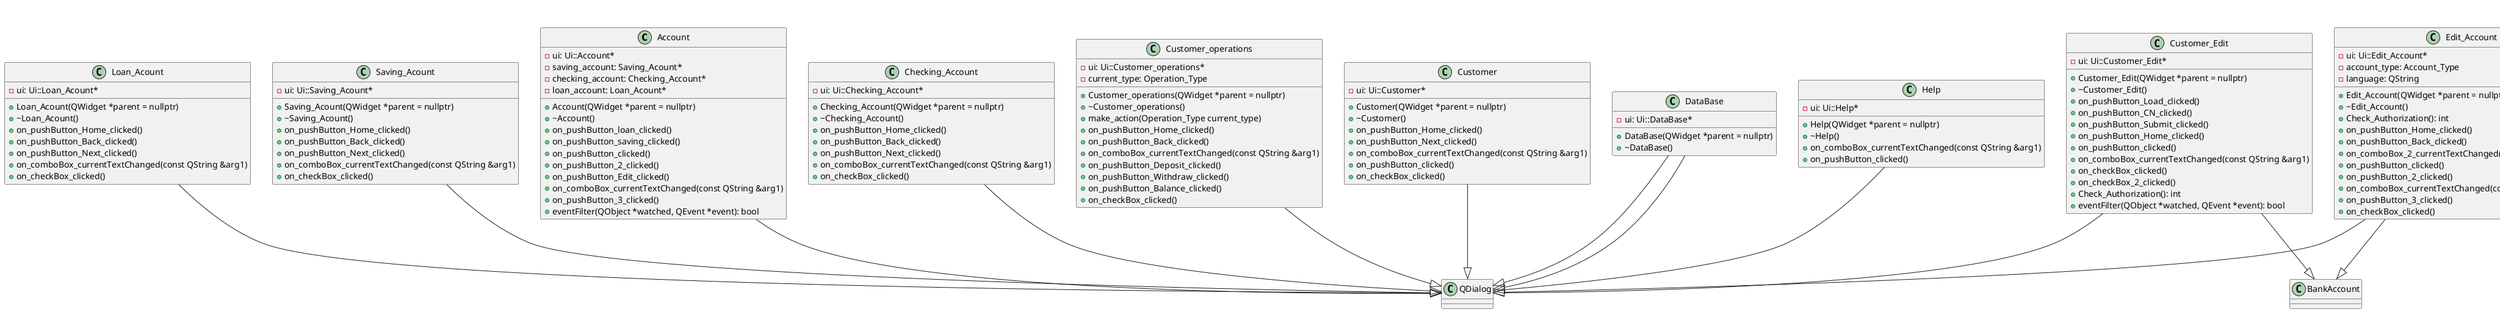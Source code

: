 @startuml
class Account {
    - ui: Ui::Account*
    - saving_account: Saving_Acount*
    - checking_account: Checking_Account*
    - loan_account: Loan_Acount*
    + Account(QWidget *parent = nullptr)
    + ~Account()
    + on_pushButton_loan_clicked()
    + on_pushButton_saving_clicked()
    + on_pushButton_clicked()
    + on_pushButton_2_clicked()
    + on_pushButton_Edit_clicked()
    + on_comboBox_currentTextChanged(const QString &arg1)
    + on_pushButton_3_clicked()
    + eventFilter(QObject *watched, QEvent *event): bool
}

class Checking_Account {
    - ui: Ui::Checking_Account*
    + Checking_Account(QWidget *parent = nullptr)
    + ~Checking_Account()
    + on_pushButton_Home_clicked()
    + on_pushButton_Back_clicked()
    + on_pushButton_Next_clicked()
    + on_comboBox_currentTextChanged(const QString &arg1)
    + on_checkBox_clicked()
}

class Customer_Edit {
    - ui: Ui::Customer_Edit*
    + Customer_Edit(QWidget *parent = nullptr)
    + ~Customer_Edit()
    + on_pushButton_Load_clicked()
    + on_pushButton_CN_clicked()
    + on_pushButton_Submit_clicked()
    + on_pushButton_Home_clicked()
    + on_pushButton_clicked()
    + on_comboBox_currentTextChanged(const QString &arg1)
    + on_checkBox_clicked()
    + on_checkBox_2_clicked()
    + Check_Authorization(): int
    + eventFilter(QObject *watched, QEvent *event): bool
}

class Customer_operations {
    - ui: Ui::Customer_operations*
    - current_type: Operation_Type
    + Customer_operations(QWidget *parent = nullptr)
    + ~Customer_operations()
    + make_action(Operation_Type current_type)
    + on_pushButton_Home_clicked()
    + on_pushButton_Back_clicked()
    + on_comboBox_currentTextChanged(const QString &arg1)
    + on_pushButton_Deposit_clicked()
    + on_pushButton_Withdraw_clicked()
    + on_pushButton_Balance_clicked()
    + on_checkBox_clicked()
}

class Customer {
    - ui: Ui::Customer*
    + Customer(QWidget *parent = nullptr)
    + ~Customer()
    + on_pushButton_Home_clicked()
    + on_pushButton_Next_clicked()
    + on_comboBox_currentTextChanged(const QString &arg1)
    + on_pushButton_clicked()
    + on_checkBox_clicked()
}

class DataBase {
    - ui: Ui::DataBase*
    + DataBase(QWidget *parent = nullptr)
    + ~DataBase()
}

class Edit_Account {
    - ui: Ui::Edit_Account*
    - account_type: Account_Type
    - language: QString
    + Edit_Account(QWidget *parent = nullptr)
    + ~Edit_Account()
    + Check_Authorization(): int
    + on_pushButton_Home_clicked()
    + on_pushButton_Back_clicked()
    + on_comboBox_2_currentTextChanged(const QString &arg1)
    + on_pushButton_clicked()
    + on_pushButton_2_clicked()
    + on_comboBox_currentTextChanged(const QString &arg1)
    + on_pushButton_3_clicked()
    + on_checkBox_clicked()
}

class Help {
    - ui: Ui::Help*
    + Help(QWidget *parent = nullptr)
    + ~Help()
    + on_comboBox_currentTextChanged(const QString &arg1)
    + on_pushButton_clicked()
}

class Loan_Acount {
    - ui: Ui::Loan_Acount*
    + Loan_Acount(QWidget *parent = nullptr)
    + ~Loan_Acount()
    + on_pushButton_Home_clicked()
    + on_pushButton_Back_clicked()
    + on_pushButton_Next_clicked()
    + on_comboBox_currentTextChanged(const QString &arg1)
    + on_checkBox_clicked()
}

class MainWindow {
    - ui: Ui::MainWindow*
    - timer: QTimer*
    - timer_Update: QTimer*
    - Customer_Window: Customer*
    - account_Window: Account*
    - show: Show*
    - help: Help*
    - customer_edit: Customer_Edit*
    - bankdatabase: BankDataBase*
    + MainWindow(QWidget *parent = nullptr)
    + ~MainWindow()
    + on_pushButton_Customer_clicked()
    + on_pushButton_Operations_clicked()
    + on_pushButton_Help_clicked()
    + on_pushButton_show_clicked()
    + TimeOutCallBack()
    + Time_Update_CallBack()
    + eventFilter(QObject *watched, QEvent *event): bool
}

class Saving_Acount {
    - ui: Ui::Saving_Acount*
    + Saving_Acount(QWidget *parent = nullptr)
    + ~Saving_Acount()
    + on_pushButton_Home_clicked()
    + on_pushButton_Back_clicked()
    + on_pushButton_Next_clicked()
    + on_comboBox_currentTextChanged(const QString &arg1)
    + on_checkBox_clicked()
}

class Show {
    - ui: Ui::Show*
    - tableView: QTableView*
    - layout: QVBoxLayout*
    - m_Type: QString
    + Show(QWidget *parent = nullptr)
    + ~Show()
    + on_pushButton_clicked()
    + on_comboBox_currentTextChanged(const QString &arg1)
    + on_pushButton_2_clicked()
    + on_checkBox_clicked()
    + on_comboBox_2_currentTextChanged(const QString &arg1)
}

' Relationships
Account --|>QDialog
Checking_Account --|>QDialog
Customer_Edit --|>QDialog
Customer_Edit --|>BankAccount

Customer_operations --|>QDialog
Customer --|>QDialog
DataBase --|>QDialog
Edit_Account --|>QDialog
Edit_Account --|>BankAccount
DataBase --|>QDialog
Help --|>QDialog


Loan_Acount --|>QDialog
Saving_Acount --|>QDialog
Show --|>QDialog
Show --|>BankDataBase

MainWindow --|>QMainWindow

@enduml

